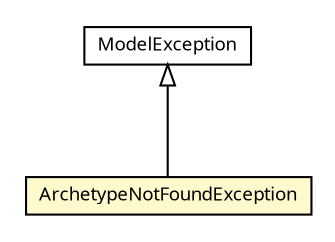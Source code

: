 #!/usr/local/bin/dot
#
# Class diagram 
# Generated by UMLGraph version R5_6 (http://www.umlgraph.org/)
#

digraph G {
	edge [fontname="Trebuchet MS",fontsize=10,labelfontname="Trebuchet MS",labelfontsize=10];
	node [fontname="Trebuchet MS",fontsize=10,shape=plaintext];
	nodesep=0.25;
	ranksep=0.5;
	// se.cambio.cds.util.exceptions.ModelException
	c82220 [label=<<table title="se.cambio.cds.util.exceptions.ModelException" border="0" cellborder="1" cellspacing="0" cellpadding="2" port="p" href="./ModelException.html">
		<tr><td><table border="0" cellspacing="0" cellpadding="1">
<tr><td align="center" balign="center"><font face="Trebuchet MS"> ModelException </font></td></tr>
		</table></td></tr>
		</table>>, URL="./ModelException.html", fontname="Trebuchet MS", fontcolor="black", fontsize=9.0];
	// se.cambio.cds.util.exceptions.ArchetypeNotFoundException
	c82228 [label=<<table title="se.cambio.cds.util.exceptions.ArchetypeNotFoundException" border="0" cellborder="1" cellspacing="0" cellpadding="2" port="p" bgcolor="lemonChiffon" href="./ArchetypeNotFoundException.html">
		<tr><td><table border="0" cellspacing="0" cellpadding="1">
<tr><td align="center" balign="center"><font face="Trebuchet MS"> ArchetypeNotFoundException </font></td></tr>
		</table></td></tr>
		</table>>, URL="./ArchetypeNotFoundException.html", fontname="Trebuchet MS", fontcolor="black", fontsize=9.0];
	//se.cambio.cds.util.exceptions.ArchetypeNotFoundException extends se.cambio.cds.util.exceptions.ModelException
	c82220:p -> c82228:p [dir=back,arrowtail=empty];
}

